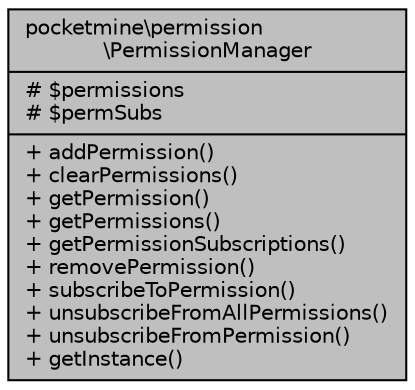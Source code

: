 digraph "pocketmine\permission\PermissionManager"
{
 // INTERACTIVE_SVG=YES
 // LATEX_PDF_SIZE
  edge [fontname="Helvetica",fontsize="10",labelfontname="Helvetica",labelfontsize="10"];
  node [fontname="Helvetica",fontsize="10",shape=record];
  Node1 [label="{pocketmine\\permission\l\\PermissionManager\n|# $permissions\l# $permSubs\l|+ addPermission()\l+ clearPermissions()\l+ getPermission()\l+ getPermissions()\l+ getPermissionSubscriptions()\l+ removePermission()\l+ subscribeToPermission()\l+ unsubscribeFromAllPermissions()\l+ unsubscribeFromPermission()\l+ getInstance()\l}",height=0.2,width=0.4,color="black", fillcolor="grey75", style="filled", fontcolor="black",tooltip=" "];
}
